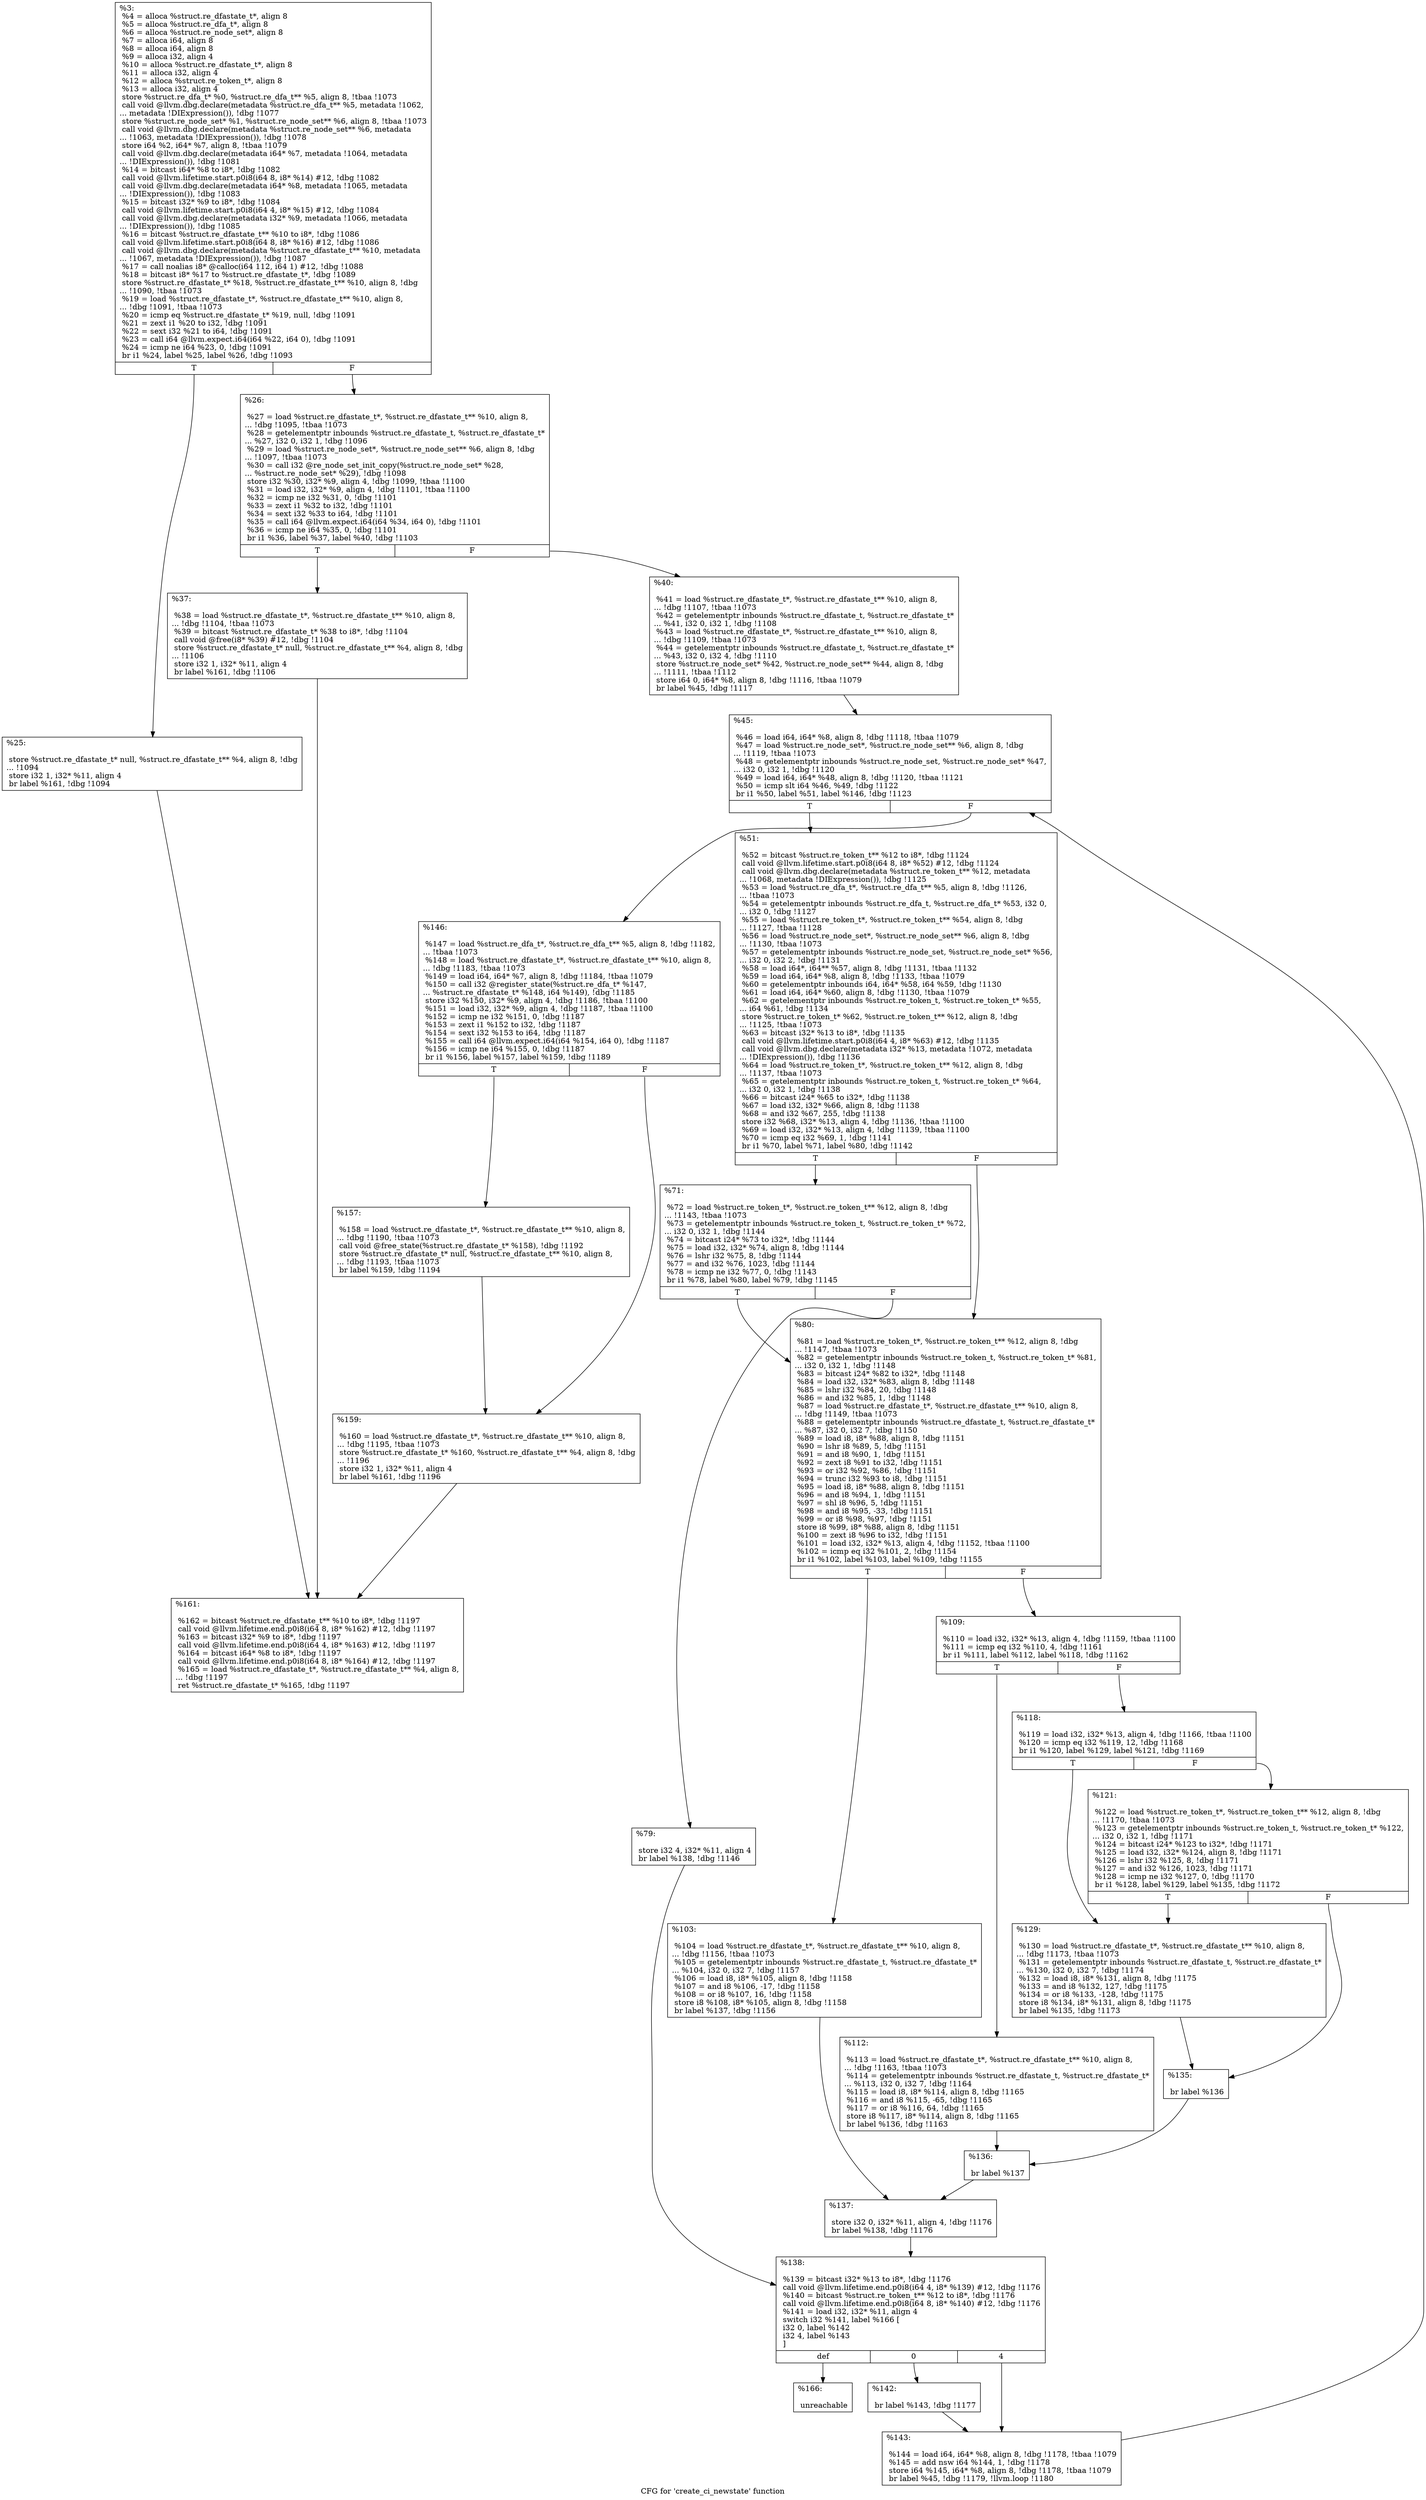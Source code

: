 digraph "CFG for 'create_ci_newstate' function" {
	label="CFG for 'create_ci_newstate' function";

	Node0xd07230 [shape=record,label="{%3:\l  %4 = alloca %struct.re_dfastate_t*, align 8\l  %5 = alloca %struct.re_dfa_t*, align 8\l  %6 = alloca %struct.re_node_set*, align 8\l  %7 = alloca i64, align 8\l  %8 = alloca i64, align 8\l  %9 = alloca i32, align 4\l  %10 = alloca %struct.re_dfastate_t*, align 8\l  %11 = alloca i32, align 4\l  %12 = alloca %struct.re_token_t*, align 8\l  %13 = alloca i32, align 4\l  store %struct.re_dfa_t* %0, %struct.re_dfa_t** %5, align 8, !tbaa !1073\l  call void @llvm.dbg.declare(metadata %struct.re_dfa_t** %5, metadata !1062,\l... metadata !DIExpression()), !dbg !1077\l  store %struct.re_node_set* %1, %struct.re_node_set** %6, align 8, !tbaa !1073\l  call void @llvm.dbg.declare(metadata %struct.re_node_set** %6, metadata\l... !1063, metadata !DIExpression()), !dbg !1078\l  store i64 %2, i64* %7, align 8, !tbaa !1079\l  call void @llvm.dbg.declare(metadata i64* %7, metadata !1064, metadata\l... !DIExpression()), !dbg !1081\l  %14 = bitcast i64* %8 to i8*, !dbg !1082\l  call void @llvm.lifetime.start.p0i8(i64 8, i8* %14) #12, !dbg !1082\l  call void @llvm.dbg.declare(metadata i64* %8, metadata !1065, metadata\l... !DIExpression()), !dbg !1083\l  %15 = bitcast i32* %9 to i8*, !dbg !1084\l  call void @llvm.lifetime.start.p0i8(i64 4, i8* %15) #12, !dbg !1084\l  call void @llvm.dbg.declare(metadata i32* %9, metadata !1066, metadata\l... !DIExpression()), !dbg !1085\l  %16 = bitcast %struct.re_dfastate_t** %10 to i8*, !dbg !1086\l  call void @llvm.lifetime.start.p0i8(i64 8, i8* %16) #12, !dbg !1086\l  call void @llvm.dbg.declare(metadata %struct.re_dfastate_t** %10, metadata\l... !1067, metadata !DIExpression()), !dbg !1087\l  %17 = call noalias i8* @calloc(i64 112, i64 1) #12, !dbg !1088\l  %18 = bitcast i8* %17 to %struct.re_dfastate_t*, !dbg !1089\l  store %struct.re_dfastate_t* %18, %struct.re_dfastate_t** %10, align 8, !dbg\l... !1090, !tbaa !1073\l  %19 = load %struct.re_dfastate_t*, %struct.re_dfastate_t** %10, align 8,\l... !dbg !1091, !tbaa !1073\l  %20 = icmp eq %struct.re_dfastate_t* %19, null, !dbg !1091\l  %21 = zext i1 %20 to i32, !dbg !1091\l  %22 = sext i32 %21 to i64, !dbg !1091\l  %23 = call i64 @llvm.expect.i64(i64 %22, i64 0), !dbg !1091\l  %24 = icmp ne i64 %23, 0, !dbg !1091\l  br i1 %24, label %25, label %26, !dbg !1093\l|{<s0>T|<s1>F}}"];
	Node0xd07230:s0 -> Node0xd07300;
	Node0xd07230:s1 -> Node0xd07350;
	Node0xd07300 [shape=record,label="{%25:\l\l  store %struct.re_dfastate_t* null, %struct.re_dfastate_t** %4, align 8, !dbg\l... !1094\l  store i32 1, i32* %11, align 4\l  br label %161, !dbg !1094\l}"];
	Node0xd07300 -> Node0xe8a990;
	Node0xd07350 [shape=record,label="{%26:\l\l  %27 = load %struct.re_dfastate_t*, %struct.re_dfastate_t** %10, align 8,\l... !dbg !1095, !tbaa !1073\l  %28 = getelementptr inbounds %struct.re_dfastate_t, %struct.re_dfastate_t*\l... %27, i32 0, i32 1, !dbg !1096\l  %29 = load %struct.re_node_set*, %struct.re_node_set** %6, align 8, !dbg\l... !1097, !tbaa !1073\l  %30 = call i32 @re_node_set_init_copy(%struct.re_node_set* %28,\l... %struct.re_node_set* %29), !dbg !1098\l  store i32 %30, i32* %9, align 4, !dbg !1099, !tbaa !1100\l  %31 = load i32, i32* %9, align 4, !dbg !1101, !tbaa !1100\l  %32 = icmp ne i32 %31, 0, !dbg !1101\l  %33 = zext i1 %32 to i32, !dbg !1101\l  %34 = sext i32 %33 to i64, !dbg !1101\l  %35 = call i64 @llvm.expect.i64(i64 %34, i64 0), !dbg !1101\l  %36 = icmp ne i64 %35, 0, !dbg !1101\l  br i1 %36, label %37, label %40, !dbg !1103\l|{<s0>T|<s1>F}}"];
	Node0xd07350:s0 -> Node0xd073a0;
	Node0xd07350:s1 -> Node0xd073f0;
	Node0xd073a0 [shape=record,label="{%37:\l\l  %38 = load %struct.re_dfastate_t*, %struct.re_dfastate_t** %10, align 8,\l... !dbg !1104, !tbaa !1073\l  %39 = bitcast %struct.re_dfastate_t* %38 to i8*, !dbg !1104\l  call void @free(i8* %39) #12, !dbg !1104\l  store %struct.re_dfastate_t* null, %struct.re_dfastate_t** %4, align 8, !dbg\l... !1106\l  store i32 1, i32* %11, align 4\l  br label %161, !dbg !1106\l}"];
	Node0xd073a0 -> Node0xe8a990;
	Node0xd073f0 [shape=record,label="{%40:\l\l  %41 = load %struct.re_dfastate_t*, %struct.re_dfastate_t** %10, align 8,\l... !dbg !1107, !tbaa !1073\l  %42 = getelementptr inbounds %struct.re_dfastate_t, %struct.re_dfastate_t*\l... %41, i32 0, i32 1, !dbg !1108\l  %43 = load %struct.re_dfastate_t*, %struct.re_dfastate_t** %10, align 8,\l... !dbg !1109, !tbaa !1073\l  %44 = getelementptr inbounds %struct.re_dfastate_t, %struct.re_dfastate_t*\l... %43, i32 0, i32 4, !dbg !1110\l  store %struct.re_node_set* %42, %struct.re_node_set** %44, align 8, !dbg\l... !1111, !tbaa !1112\l  store i64 0, i64* %8, align 8, !dbg !1116, !tbaa !1079\l  br label %45, !dbg !1117\l}"];
	Node0xd073f0 -> Node0xd07440;
	Node0xd07440 [shape=record,label="{%45:\l\l  %46 = load i64, i64* %8, align 8, !dbg !1118, !tbaa !1079\l  %47 = load %struct.re_node_set*, %struct.re_node_set** %6, align 8, !dbg\l... !1119, !tbaa !1073\l  %48 = getelementptr inbounds %struct.re_node_set, %struct.re_node_set* %47,\l... i32 0, i32 1, !dbg !1120\l  %49 = load i64, i64* %48, align 8, !dbg !1120, !tbaa !1121\l  %50 = icmp slt i64 %46, %49, !dbg !1122\l  br i1 %50, label %51, label %146, !dbg !1123\l|{<s0>T|<s1>F}}"];
	Node0xd07440:s0 -> Node0xe8a3a0;
	Node0xd07440:s1 -> Node0xe8a8a0;
	Node0xe8a3a0 [shape=record,label="{%51:\l\l  %52 = bitcast %struct.re_token_t** %12 to i8*, !dbg !1124\l  call void @llvm.lifetime.start.p0i8(i64 8, i8* %52) #12, !dbg !1124\l  call void @llvm.dbg.declare(metadata %struct.re_token_t** %12, metadata\l... !1068, metadata !DIExpression()), !dbg !1125\l  %53 = load %struct.re_dfa_t*, %struct.re_dfa_t** %5, align 8, !dbg !1126,\l... !tbaa !1073\l  %54 = getelementptr inbounds %struct.re_dfa_t, %struct.re_dfa_t* %53, i32 0,\l... i32 0, !dbg !1127\l  %55 = load %struct.re_token_t*, %struct.re_token_t** %54, align 8, !dbg\l... !1127, !tbaa !1128\l  %56 = load %struct.re_node_set*, %struct.re_node_set** %6, align 8, !dbg\l... !1130, !tbaa !1073\l  %57 = getelementptr inbounds %struct.re_node_set, %struct.re_node_set* %56,\l... i32 0, i32 2, !dbg !1131\l  %58 = load i64*, i64** %57, align 8, !dbg !1131, !tbaa !1132\l  %59 = load i64, i64* %8, align 8, !dbg !1133, !tbaa !1079\l  %60 = getelementptr inbounds i64, i64* %58, i64 %59, !dbg !1130\l  %61 = load i64, i64* %60, align 8, !dbg !1130, !tbaa !1079\l  %62 = getelementptr inbounds %struct.re_token_t, %struct.re_token_t* %55,\l... i64 %61, !dbg !1134\l  store %struct.re_token_t* %62, %struct.re_token_t** %12, align 8, !dbg\l... !1125, !tbaa !1073\l  %63 = bitcast i32* %13 to i8*, !dbg !1135\l  call void @llvm.lifetime.start.p0i8(i64 4, i8* %63) #12, !dbg !1135\l  call void @llvm.dbg.declare(metadata i32* %13, metadata !1072, metadata\l... !DIExpression()), !dbg !1136\l  %64 = load %struct.re_token_t*, %struct.re_token_t** %12, align 8, !dbg\l... !1137, !tbaa !1073\l  %65 = getelementptr inbounds %struct.re_token_t, %struct.re_token_t* %64,\l... i32 0, i32 1, !dbg !1138\l  %66 = bitcast i24* %65 to i32*, !dbg !1138\l  %67 = load i32, i32* %66, align 8, !dbg !1138\l  %68 = and i32 %67, 255, !dbg !1138\l  store i32 %68, i32* %13, align 4, !dbg !1136, !tbaa !1100\l  %69 = load i32, i32* %13, align 4, !dbg !1139, !tbaa !1100\l  %70 = icmp eq i32 %69, 1, !dbg !1141\l  br i1 %70, label %71, label %80, !dbg !1142\l|{<s0>T|<s1>F}}"];
	Node0xe8a3a0:s0 -> Node0xe8a3f0;
	Node0xe8a3a0:s1 -> Node0xe8a490;
	Node0xe8a3f0 [shape=record,label="{%71:\l\l  %72 = load %struct.re_token_t*, %struct.re_token_t** %12, align 8, !dbg\l... !1143, !tbaa !1073\l  %73 = getelementptr inbounds %struct.re_token_t, %struct.re_token_t* %72,\l... i32 0, i32 1, !dbg !1144\l  %74 = bitcast i24* %73 to i32*, !dbg !1144\l  %75 = load i32, i32* %74, align 8, !dbg !1144\l  %76 = lshr i32 %75, 8, !dbg !1144\l  %77 = and i32 %76, 1023, !dbg !1144\l  %78 = icmp ne i32 %77, 0, !dbg !1143\l  br i1 %78, label %80, label %79, !dbg !1145\l|{<s0>T|<s1>F}}"];
	Node0xe8a3f0:s0 -> Node0xe8a490;
	Node0xe8a3f0:s1 -> Node0xe8a440;
	Node0xe8a440 [shape=record,label="{%79:\l\l  store i32 4, i32* %11, align 4\l  br label %138, !dbg !1146\l}"];
	Node0xe8a440 -> Node0xe8a7b0;
	Node0xe8a490 [shape=record,label="{%80:\l\l  %81 = load %struct.re_token_t*, %struct.re_token_t** %12, align 8, !dbg\l... !1147, !tbaa !1073\l  %82 = getelementptr inbounds %struct.re_token_t, %struct.re_token_t* %81,\l... i32 0, i32 1, !dbg !1148\l  %83 = bitcast i24* %82 to i32*, !dbg !1148\l  %84 = load i32, i32* %83, align 8, !dbg !1148\l  %85 = lshr i32 %84, 20, !dbg !1148\l  %86 = and i32 %85, 1, !dbg !1148\l  %87 = load %struct.re_dfastate_t*, %struct.re_dfastate_t** %10, align 8,\l... !dbg !1149, !tbaa !1073\l  %88 = getelementptr inbounds %struct.re_dfastate_t, %struct.re_dfastate_t*\l... %87, i32 0, i32 7, !dbg !1150\l  %89 = load i8, i8* %88, align 8, !dbg !1151\l  %90 = lshr i8 %89, 5, !dbg !1151\l  %91 = and i8 %90, 1, !dbg !1151\l  %92 = zext i8 %91 to i32, !dbg !1151\l  %93 = or i32 %92, %86, !dbg !1151\l  %94 = trunc i32 %93 to i8, !dbg !1151\l  %95 = load i8, i8* %88, align 8, !dbg !1151\l  %96 = and i8 %94, 1, !dbg !1151\l  %97 = shl i8 %96, 5, !dbg !1151\l  %98 = and i8 %95, -33, !dbg !1151\l  %99 = or i8 %98, %97, !dbg !1151\l  store i8 %99, i8* %88, align 8, !dbg !1151\l  %100 = zext i8 %96 to i32, !dbg !1151\l  %101 = load i32, i32* %13, align 4, !dbg !1152, !tbaa !1100\l  %102 = icmp eq i32 %101, 2, !dbg !1154\l  br i1 %102, label %103, label %109, !dbg !1155\l|{<s0>T|<s1>F}}"];
	Node0xe8a490:s0 -> Node0xe8a4e0;
	Node0xe8a490:s1 -> Node0xe8a530;
	Node0xe8a4e0 [shape=record,label="{%103:\l\l  %104 = load %struct.re_dfastate_t*, %struct.re_dfastate_t** %10, align 8,\l... !dbg !1156, !tbaa !1073\l  %105 = getelementptr inbounds %struct.re_dfastate_t, %struct.re_dfastate_t*\l... %104, i32 0, i32 7, !dbg !1157\l  %106 = load i8, i8* %105, align 8, !dbg !1158\l  %107 = and i8 %106, -17, !dbg !1158\l  %108 = or i8 %107, 16, !dbg !1158\l  store i8 %108, i8* %105, align 8, !dbg !1158\l  br label %137, !dbg !1156\l}"];
	Node0xe8a4e0 -> Node0xe8a760;
	Node0xe8a530 [shape=record,label="{%109:\l\l  %110 = load i32, i32* %13, align 4, !dbg !1159, !tbaa !1100\l  %111 = icmp eq i32 %110, 4, !dbg !1161\l  br i1 %111, label %112, label %118, !dbg !1162\l|{<s0>T|<s1>F}}"];
	Node0xe8a530:s0 -> Node0xe8a580;
	Node0xe8a530:s1 -> Node0xe8a5d0;
	Node0xe8a580 [shape=record,label="{%112:\l\l  %113 = load %struct.re_dfastate_t*, %struct.re_dfastate_t** %10, align 8,\l... !dbg !1163, !tbaa !1073\l  %114 = getelementptr inbounds %struct.re_dfastate_t, %struct.re_dfastate_t*\l... %113, i32 0, i32 7, !dbg !1164\l  %115 = load i8, i8* %114, align 8, !dbg !1165\l  %116 = and i8 %115, -65, !dbg !1165\l  %117 = or i8 %116, 64, !dbg !1165\l  store i8 %117, i8* %114, align 8, !dbg !1165\l  br label %136, !dbg !1163\l}"];
	Node0xe8a580 -> Node0xe8a710;
	Node0xe8a5d0 [shape=record,label="{%118:\l\l  %119 = load i32, i32* %13, align 4, !dbg !1166, !tbaa !1100\l  %120 = icmp eq i32 %119, 12, !dbg !1168\l  br i1 %120, label %129, label %121, !dbg !1169\l|{<s0>T|<s1>F}}"];
	Node0xe8a5d0:s0 -> Node0xe8a670;
	Node0xe8a5d0:s1 -> Node0xe8a620;
	Node0xe8a620 [shape=record,label="{%121:\l\l  %122 = load %struct.re_token_t*, %struct.re_token_t** %12, align 8, !dbg\l... !1170, !tbaa !1073\l  %123 = getelementptr inbounds %struct.re_token_t, %struct.re_token_t* %122,\l... i32 0, i32 1, !dbg !1171\l  %124 = bitcast i24* %123 to i32*, !dbg !1171\l  %125 = load i32, i32* %124, align 8, !dbg !1171\l  %126 = lshr i32 %125, 8, !dbg !1171\l  %127 = and i32 %126, 1023, !dbg !1171\l  %128 = icmp ne i32 %127, 0, !dbg !1170\l  br i1 %128, label %129, label %135, !dbg !1172\l|{<s0>T|<s1>F}}"];
	Node0xe8a620:s0 -> Node0xe8a670;
	Node0xe8a620:s1 -> Node0xe8a6c0;
	Node0xe8a670 [shape=record,label="{%129:\l\l  %130 = load %struct.re_dfastate_t*, %struct.re_dfastate_t** %10, align 8,\l... !dbg !1173, !tbaa !1073\l  %131 = getelementptr inbounds %struct.re_dfastate_t, %struct.re_dfastate_t*\l... %130, i32 0, i32 7, !dbg !1174\l  %132 = load i8, i8* %131, align 8, !dbg !1175\l  %133 = and i8 %132, 127, !dbg !1175\l  %134 = or i8 %133, -128, !dbg !1175\l  store i8 %134, i8* %131, align 8, !dbg !1175\l  br label %135, !dbg !1173\l}"];
	Node0xe8a670 -> Node0xe8a6c0;
	Node0xe8a6c0 [shape=record,label="{%135:\l\l  br label %136\l}"];
	Node0xe8a6c0 -> Node0xe8a710;
	Node0xe8a710 [shape=record,label="{%136:\l\l  br label %137\l}"];
	Node0xe8a710 -> Node0xe8a760;
	Node0xe8a760 [shape=record,label="{%137:\l\l  store i32 0, i32* %11, align 4, !dbg !1176\l  br label %138, !dbg !1176\l}"];
	Node0xe8a760 -> Node0xe8a7b0;
	Node0xe8a7b0 [shape=record,label="{%138:\l\l  %139 = bitcast i32* %13 to i8*, !dbg !1176\l  call void @llvm.lifetime.end.p0i8(i64 4, i8* %139) #12, !dbg !1176\l  %140 = bitcast %struct.re_token_t** %12 to i8*, !dbg !1176\l  call void @llvm.lifetime.end.p0i8(i64 8, i8* %140) #12, !dbg !1176\l  %141 = load i32, i32* %11, align 4\l  switch i32 %141, label %166 [\l    i32 0, label %142\l    i32 4, label %143\l  ]\l|{<s0>def|<s1>0|<s2>4}}"];
	Node0xe8a7b0:s0 -> Node0xe8a9e0;
	Node0xe8a7b0:s1 -> Node0xe8a800;
	Node0xe8a7b0:s2 -> Node0xe8a850;
	Node0xe8a800 [shape=record,label="{%142:\l\l  br label %143, !dbg !1177\l}"];
	Node0xe8a800 -> Node0xe8a850;
	Node0xe8a850 [shape=record,label="{%143:\l\l  %144 = load i64, i64* %8, align 8, !dbg !1178, !tbaa !1079\l  %145 = add nsw i64 %144, 1, !dbg !1178\l  store i64 %145, i64* %8, align 8, !dbg !1178, !tbaa !1079\l  br label %45, !dbg !1179, !llvm.loop !1180\l}"];
	Node0xe8a850 -> Node0xd07440;
	Node0xe8a8a0 [shape=record,label="{%146:\l\l  %147 = load %struct.re_dfa_t*, %struct.re_dfa_t** %5, align 8, !dbg !1182,\l... !tbaa !1073\l  %148 = load %struct.re_dfastate_t*, %struct.re_dfastate_t** %10, align 8,\l... !dbg !1183, !tbaa !1073\l  %149 = load i64, i64* %7, align 8, !dbg !1184, !tbaa !1079\l  %150 = call i32 @register_state(%struct.re_dfa_t* %147,\l... %struct.re_dfastate_t* %148, i64 %149), !dbg !1185\l  store i32 %150, i32* %9, align 4, !dbg !1186, !tbaa !1100\l  %151 = load i32, i32* %9, align 4, !dbg !1187, !tbaa !1100\l  %152 = icmp ne i32 %151, 0, !dbg !1187\l  %153 = zext i1 %152 to i32, !dbg !1187\l  %154 = sext i32 %153 to i64, !dbg !1187\l  %155 = call i64 @llvm.expect.i64(i64 %154, i64 0), !dbg !1187\l  %156 = icmp ne i64 %155, 0, !dbg !1187\l  br i1 %156, label %157, label %159, !dbg !1189\l|{<s0>T|<s1>F}}"];
	Node0xe8a8a0:s0 -> Node0xe8a8f0;
	Node0xe8a8a0:s1 -> Node0xe8a940;
	Node0xe8a8f0 [shape=record,label="{%157:\l\l  %158 = load %struct.re_dfastate_t*, %struct.re_dfastate_t** %10, align 8,\l... !dbg !1190, !tbaa !1073\l  call void @free_state(%struct.re_dfastate_t* %158), !dbg !1192\l  store %struct.re_dfastate_t* null, %struct.re_dfastate_t** %10, align 8,\l... !dbg !1193, !tbaa !1073\l  br label %159, !dbg !1194\l}"];
	Node0xe8a8f0 -> Node0xe8a940;
	Node0xe8a940 [shape=record,label="{%159:\l\l  %160 = load %struct.re_dfastate_t*, %struct.re_dfastate_t** %10, align 8,\l... !dbg !1195, !tbaa !1073\l  store %struct.re_dfastate_t* %160, %struct.re_dfastate_t** %4, align 8, !dbg\l... !1196\l  store i32 1, i32* %11, align 4\l  br label %161, !dbg !1196\l}"];
	Node0xe8a940 -> Node0xe8a990;
	Node0xe8a990 [shape=record,label="{%161:\l\l  %162 = bitcast %struct.re_dfastate_t** %10 to i8*, !dbg !1197\l  call void @llvm.lifetime.end.p0i8(i64 8, i8* %162) #12, !dbg !1197\l  %163 = bitcast i32* %9 to i8*, !dbg !1197\l  call void @llvm.lifetime.end.p0i8(i64 4, i8* %163) #12, !dbg !1197\l  %164 = bitcast i64* %8 to i8*, !dbg !1197\l  call void @llvm.lifetime.end.p0i8(i64 8, i8* %164) #12, !dbg !1197\l  %165 = load %struct.re_dfastate_t*, %struct.re_dfastate_t** %4, align 8,\l... !dbg !1197\l  ret %struct.re_dfastate_t* %165, !dbg !1197\l}"];
	Node0xe8a9e0 [shape=record,label="{%166:\l\l  unreachable\l}"];
}
